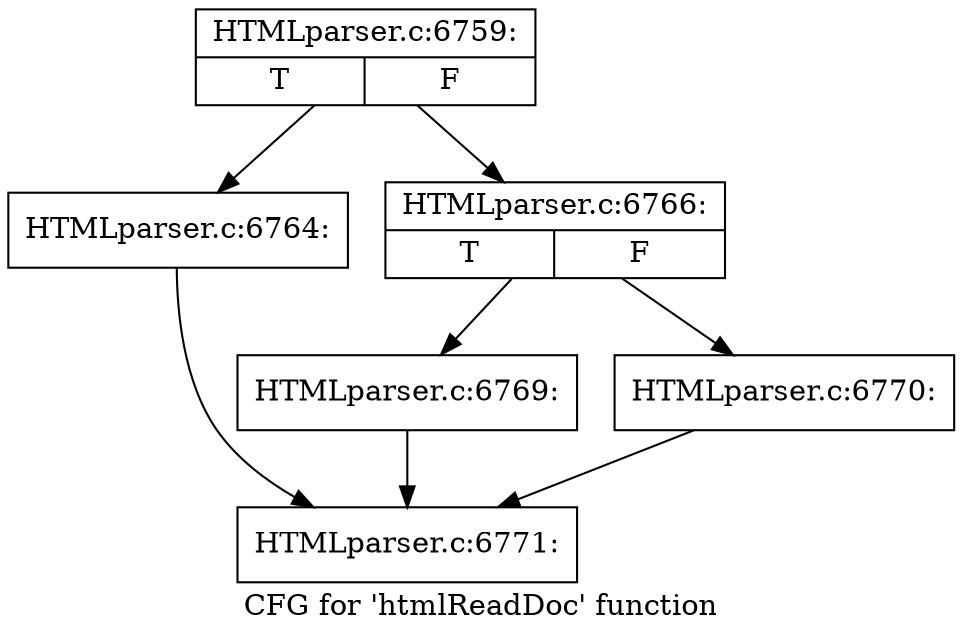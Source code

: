 digraph "CFG for 'htmlReadDoc' function" {
	label="CFG for 'htmlReadDoc' function";

	Node0x4540c00 [shape=record,label="{HTMLparser.c:6759:|{<s0>T|<s1>F}}"];
	Node0x4540c00 -> Node0x4541f20;
	Node0x4540c00 -> Node0x4541f70;
	Node0x4541f20 [shape=record,label="{HTMLparser.c:6764:}"];
	Node0x4541f20 -> Node0x4540ee0;
	Node0x4541f70 [shape=record,label="{HTMLparser.c:6766:|{<s0>T|<s1>F}}"];
	Node0x4541f70 -> Node0x45426e0;
	Node0x4541f70 -> Node0x4542730;
	Node0x45426e0 [shape=record,label="{HTMLparser.c:6769:}"];
	Node0x45426e0 -> Node0x4540ee0;
	Node0x4542730 [shape=record,label="{HTMLparser.c:6770:}"];
	Node0x4542730 -> Node0x4540ee0;
	Node0x4540ee0 [shape=record,label="{HTMLparser.c:6771:}"];
}
